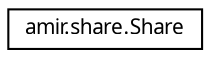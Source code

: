 digraph "Graphical Class Hierarchy"
{
 // LATEX_PDF_SIZE
  edge [fontname="FreeSans.ttf",fontsize="10",labelfontname="FreeSans.ttf",labelfontsize="10"];
  node [fontname="FreeSans.ttf",fontsize="10",shape=record];
  rankdir="LR";
  Node0 [label="amir.share.Share",height=0.2,width=0.4,color="black", fillcolor="white", style="filled",URL="$classamir_1_1share_1_1_share.html",tooltip="Contain global object."];
}
